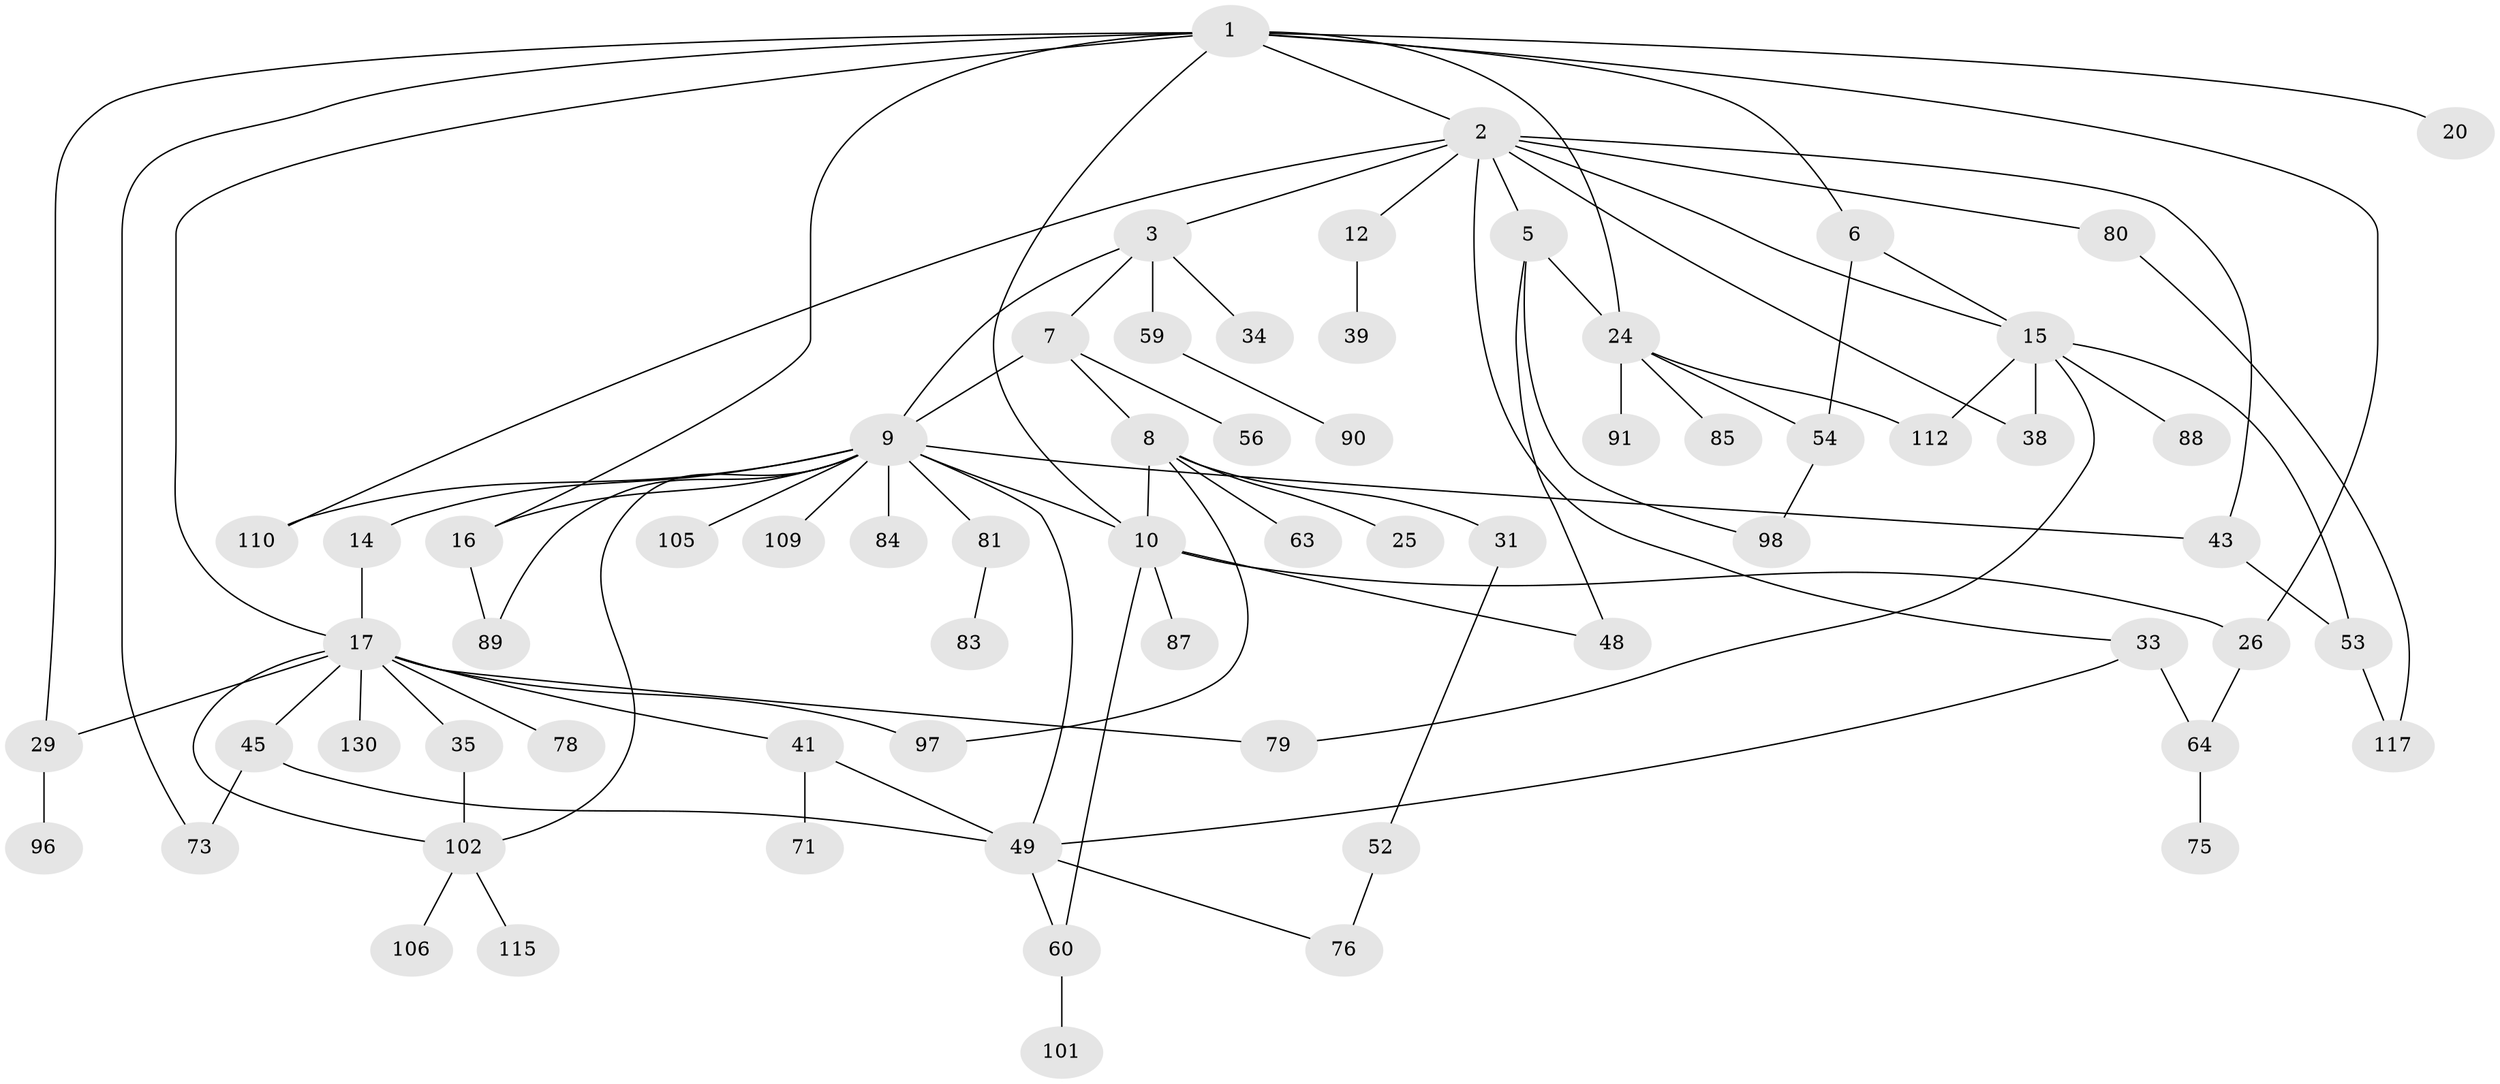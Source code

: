 // original degree distribution, {10: 0.007462686567164179, 6: 0.029850746268656716, 5: 0.05970149253731343, 4: 0.07462686567164178, 3: 0.16417910447761194, 8: 0.007462686567164179, 2: 0.3582089552238806, 7: 0.007462686567164179, 1: 0.291044776119403}
// Generated by graph-tools (version 1.1) at 2025/17/03/04/25 18:17:12]
// undirected, 67 vertices, 96 edges
graph export_dot {
graph [start="1"]
  node [color=gray90,style=filled];
  1;
  2 [super="+4"];
  3;
  5 [super="+111"];
  6;
  7 [super="+21"];
  8;
  9 [super="+120+11"];
  10 [super="+74+13+103"];
  12 [super="+22"];
  14;
  15 [super="+32"];
  16;
  17 [super="+37+18+23"];
  20 [super="+93+134"];
  24 [super="+44+27+58"];
  25 [super="+55+104"];
  26 [super="+107"];
  29;
  31;
  33;
  34;
  35 [super="+65"];
  38 [super="+95"];
  39 [super="+62"];
  41 [super="+47"];
  43 [super="+100+92"];
  45 [super="+123+70"];
  48;
  49 [super="+51+86"];
  52;
  53;
  54 [super="+66"];
  56;
  59;
  60 [super="+77+99"];
  63;
  64 [super="+122"];
  71 [super="+94"];
  73;
  75;
  76 [super="+133"];
  78;
  79;
  80;
  81;
  83;
  84 [super="+116"];
  85;
  87;
  88;
  89;
  90;
  91;
  96 [super="+132"];
  97 [super="+113"];
  98 [super="+114"];
  101;
  102;
  105;
  106;
  109;
  110;
  112;
  115;
  117 [super="+128"];
  130;
  1 -- 2;
  1 -- 6;
  1 -- 10;
  1 -- 16;
  1 -- 20;
  1 -- 24;
  1 -- 26;
  1 -- 29;
  1 -- 73;
  1 -- 17;
  2 -- 3;
  2 -- 5;
  2 -- 12;
  2 -- 110;
  2 -- 80;
  2 -- 33;
  2 -- 38;
  2 -- 43;
  2 -- 15;
  3 -- 7;
  3 -- 9;
  3 -- 34;
  3 -- 59;
  5 -- 48;
  5 -- 24;
  5 -- 98;
  6 -- 15;
  6 -- 54;
  7 -- 8;
  7 -- 56;
  7 -- 9 [weight=2];
  8 -- 25;
  8 -- 31;
  8 -- 63;
  8 -- 10;
  8 -- 97;
  9 -- 89;
  9 -- 49;
  9 -- 10;
  9 -- 110;
  9 -- 102;
  9 -- 105;
  9 -- 43;
  9 -- 109;
  9 -- 14;
  9 -- 16;
  9 -- 81 [weight=2];
  9 -- 84;
  10 -- 87;
  10 -- 26;
  10 -- 48;
  10 -- 60;
  12 -- 39;
  14 -- 17;
  15 -- 38;
  15 -- 88;
  15 -- 112;
  15 -- 53;
  15 -- 79;
  16 -- 89;
  17 -- 35;
  17 -- 102;
  17 -- 130;
  17 -- 45;
  17 -- 78;
  17 -- 79;
  17 -- 29;
  17 -- 97;
  17 -- 41;
  24 -- 112;
  24 -- 85;
  24 -- 91;
  24 -- 54;
  26 -- 64;
  29 -- 96;
  31 -- 52;
  33 -- 64;
  33 -- 49;
  35 -- 102;
  41 -- 49;
  41 -- 71;
  43 -- 53;
  45 -- 73;
  45 -- 49;
  49 -- 76;
  49 -- 60;
  52 -- 76;
  53 -- 117;
  54 -- 98;
  59 -- 90;
  60 -- 101;
  64 -- 75;
  80 -- 117;
  81 -- 83;
  102 -- 106;
  102 -- 115;
}
